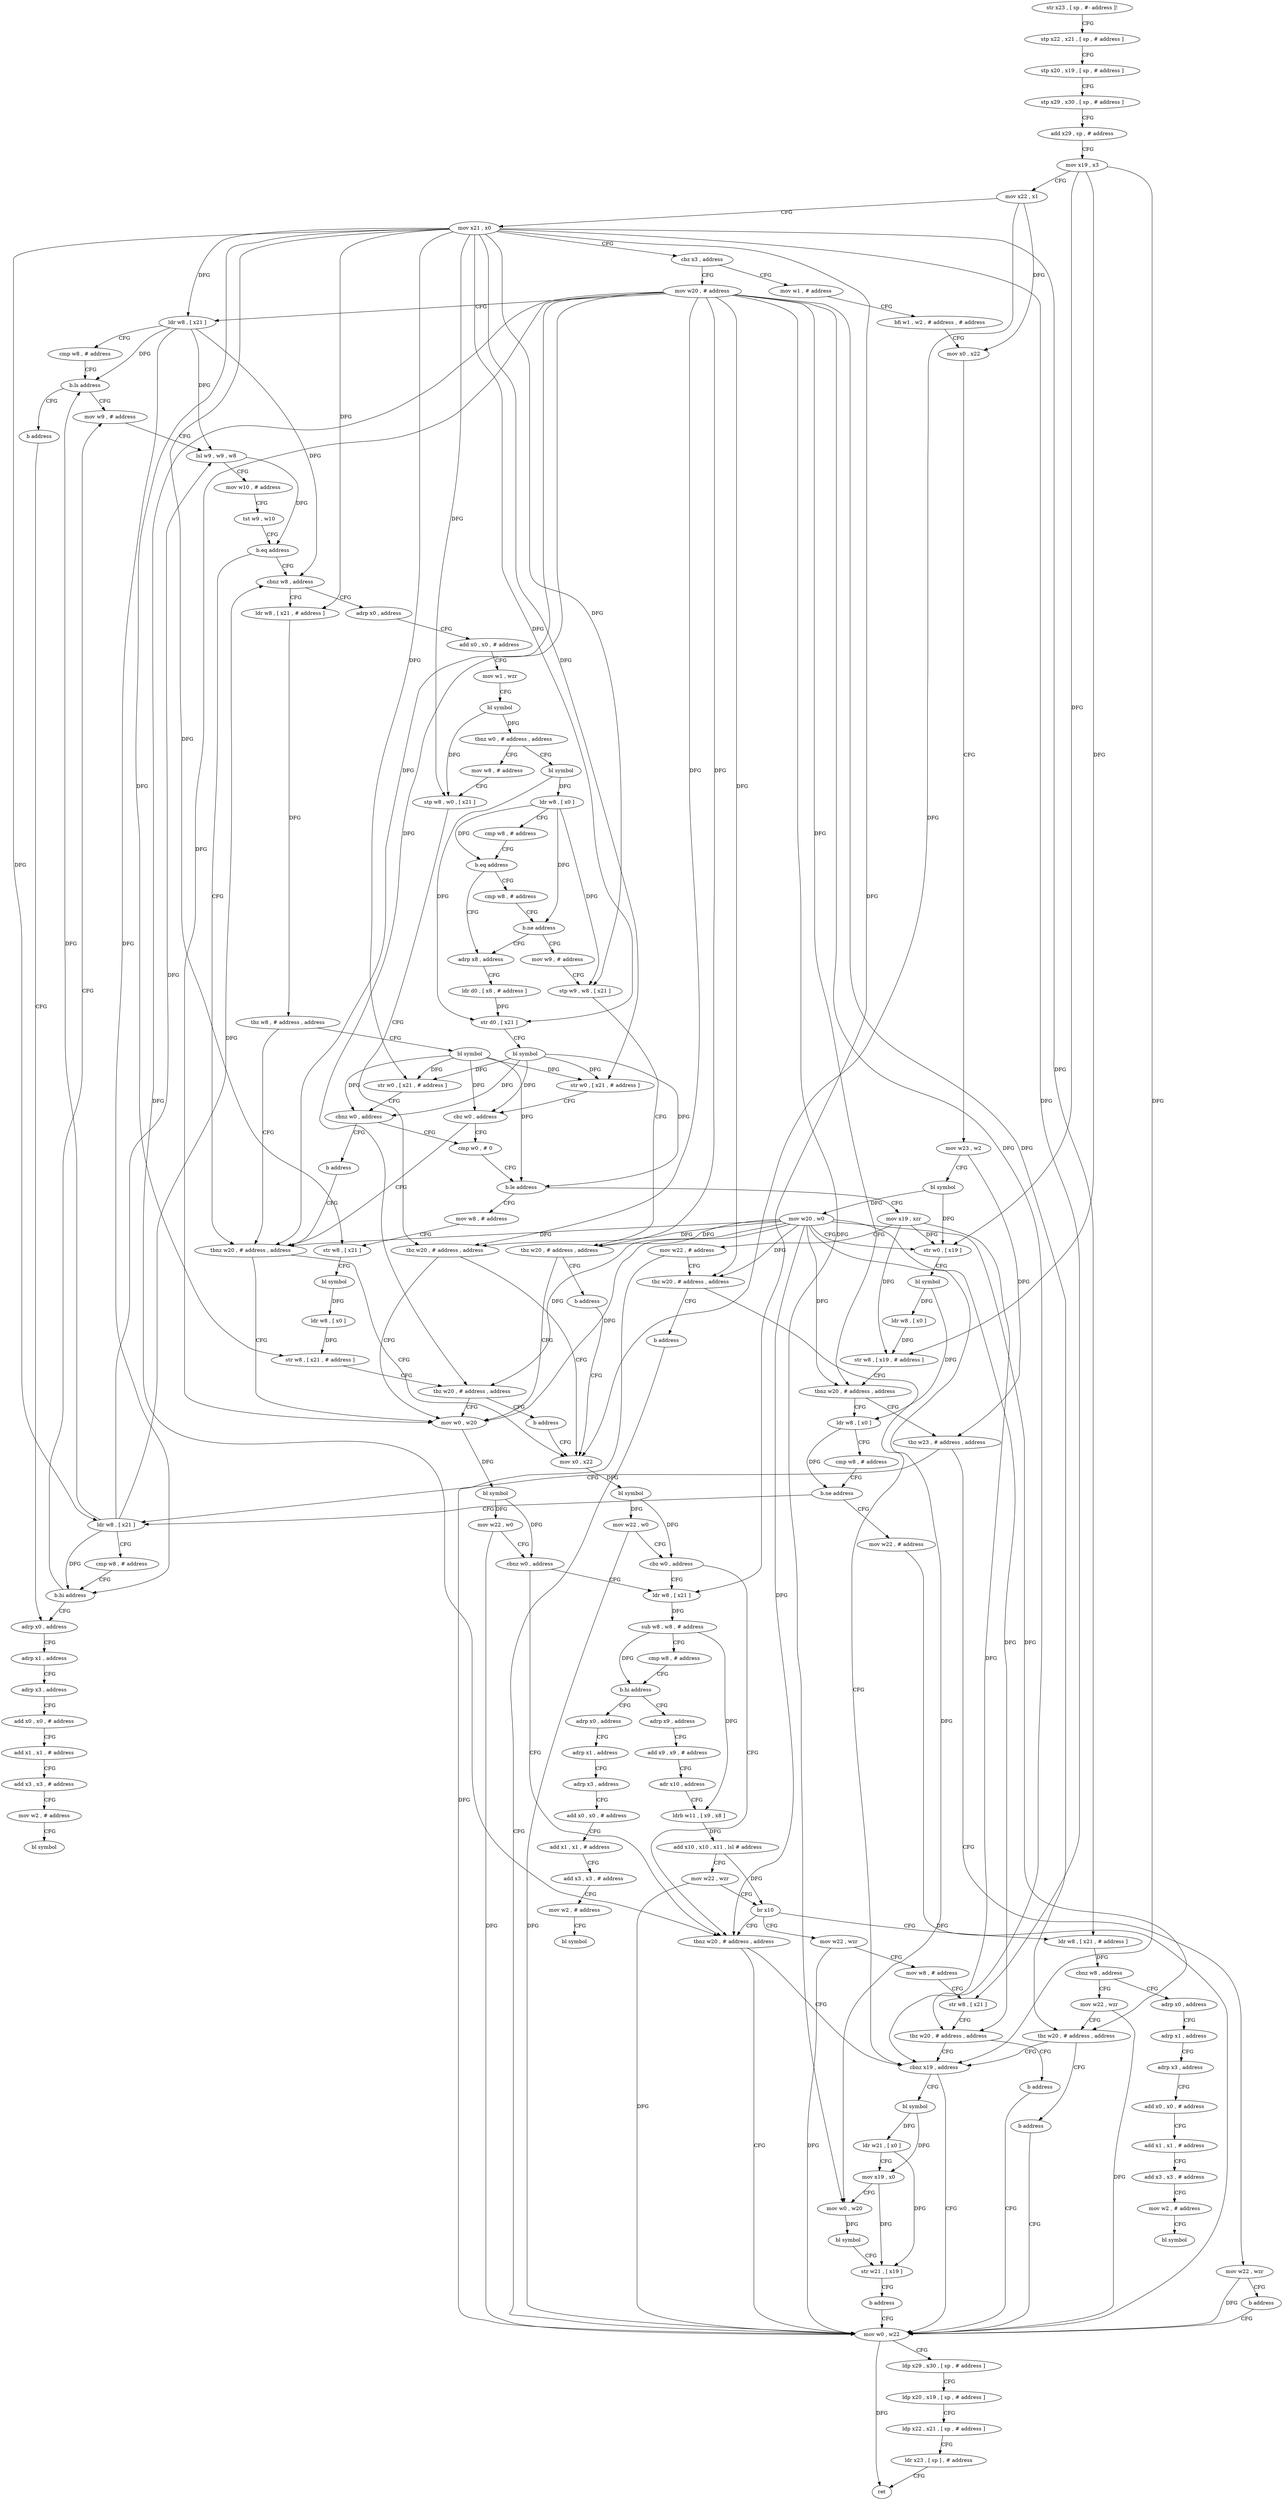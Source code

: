 digraph "func" {
"4259052" [label = "str x23 , [ sp , #- address ]!" ]
"4259056" [label = "stp x22 , x21 , [ sp , # address ]" ]
"4259060" [label = "stp x20 , x19 , [ sp , # address ]" ]
"4259064" [label = "stp x29 , x30 , [ sp , # address ]" ]
"4259068" [label = "add x29 , sp , # address" ]
"4259072" [label = "mov x19 , x3" ]
"4259076" [label = "mov x22 , x1" ]
"4259080" [label = "mov x21 , x0" ]
"4259084" [label = "cbz x3 , address" ]
"4259144" [label = "mov w20 , # address" ]
"4259088" [label = "mov w1 , # address" ]
"4259148" [label = "ldr w8 , [ x21 ]" ]
"4259152" [label = "cmp w8 , # address" ]
"4259156" [label = "b.ls address" ]
"4259188" [label = "mov w9 , # address" ]
"4259160" [label = "b address" ]
"4259092" [label = "bfi w1 , w2 , # address , # address" ]
"4259096" [label = "mov x0 , x22" ]
"4259100" [label = "mov w23 , w2" ]
"4259104" [label = "bl symbol" ]
"4259108" [label = "mov w20 , w0" ]
"4259112" [label = "str w0 , [ x19 ]" ]
"4259116" [label = "bl symbol" ]
"4259120" [label = "ldr w8 , [ x0 ]" ]
"4259124" [label = "str w8 , [ x19 , # address ]" ]
"4259128" [label = "tbnz w20 , # address , address" ]
"4259164" [label = "ldr w8 , [ x0 ]" ]
"4259132" [label = "tbz w23 , # address , address" ]
"4259192" [label = "lsl w9 , w9 , w8" ]
"4259196" [label = "mov w10 , # address" ]
"4259200" [label = "tst w9 , w10" ]
"4259204" [label = "b.eq address" ]
"4259292" [label = "cbnz w8 , address" ]
"4259208" [label = "tbnz w20 , # address , address" ]
"4259568" [label = "adrp x0 , address" ]
"4259168" [label = "cmp w8 , # address" ]
"4259172" [label = "b.ne address" ]
"4259380" [label = "mov w22 , # address" ]
"4259176" [label = "ldr w8 , [ x21 ]" ]
"4259136" [label = "mov w22 , wzr" ]
"4259408" [label = "ldr w8 , [ x21 , # address ]" ]
"4259296" [label = "adrp x0 , address" ]
"4259328" [label = "mov x0 , x22" ]
"4259212" [label = "mov w0 , w20" ]
"4259572" [label = "adrp x1 , address" ]
"4259576" [label = "adrp x3 , address" ]
"4259580" [label = "add x0 , x0 , # address" ]
"4259584" [label = "add x1 , x1 , # address" ]
"4259588" [label = "add x3 , x3 , # address" ]
"4259592" [label = "mov w2 , # address" ]
"4259596" [label = "bl symbol" ]
"4259384" [label = "mov w0 , w22" ]
"4259180" [label = "cmp w8 , # address" ]
"4259184" [label = "b.hi address" ]
"4259140" [label = "b address" ]
"4259412" [label = "tbz w8 , # address , address" ]
"4259416" [label = "bl symbol" ]
"4259300" [label = "add x0 , x0 , # address" ]
"4259304" [label = "mov w1 , wzr" ]
"4259308" [label = "bl symbol" ]
"4259312" [label = "tbnz w0 , # address , address" ]
"4259472" [label = "bl symbol" ]
"4259316" [label = "mov w8 , # address" ]
"4259332" [label = "bl symbol" ]
"4259336" [label = "mov w22 , w0" ]
"4259340" [label = "cbz w0 , address" ]
"4259228" [label = "ldr w8 , [ x21 ]" ]
"4259344" [label = "tbnz w20 , # address , address" ]
"4259216" [label = "bl symbol" ]
"4259220" [label = "mov w22 , w0" ]
"4259224" [label = "cbnz w0 , address" ]
"4259388" [label = "ldp x29 , x30 , [ sp , # address ]" ]
"4259392" [label = "ldp x20 , x19 , [ sp , # address ]" ]
"4259396" [label = "ldp x22 , x21 , [ sp , # address ]" ]
"4259400" [label = "ldr x23 , [ sp ] , # address" ]
"4259404" [label = "ret" ]
"4259420" [label = "str w0 , [ x21 , # address ]" ]
"4259424" [label = "cbz w0 , address" ]
"4259428" [label = "cmp w0 , # 0" ]
"4259476" [label = "ldr w8 , [ x0 ]" ]
"4259480" [label = "cmp w8 , # address" ]
"4259484" [label = "b.eq address" ]
"4259496" [label = "adrp x8 , address" ]
"4259488" [label = "cmp w8 , # address" ]
"4259320" [label = "stp w8 , w0 , [ x21 ]" ]
"4259324" [label = "tbz w20 , # address , address" ]
"4259232" [label = "sub w8 , w8 , # address" ]
"4259236" [label = "cmp w8 , # address" ]
"4259240" [label = "b.hi address" ]
"4259600" [label = "adrp x0 , address" ]
"4259244" [label = "adrp x9 , address" ]
"4259348" [label = "cbnz x19 , address" ]
"4259432" [label = "b.le address" ]
"4259524" [label = "mov w8 , # address" ]
"4259436" [label = "mov x19 , xzr" ]
"4259500" [label = "ldr d0 , [ x8 , # address ]" ]
"4259504" [label = "str d0 , [ x21 ]" ]
"4259508" [label = "bl symbol" ]
"4259512" [label = "str w0 , [ x21 , # address ]" ]
"4259516" [label = "cbnz w0 , address" ]
"4259520" [label = "b address" ]
"4259492" [label = "b.ne address" ]
"4259552" [label = "mov w9 , # address" ]
"4259604" [label = "adrp x1 , address" ]
"4259608" [label = "adrp x3 , address" ]
"4259612" [label = "add x0 , x0 , # address" ]
"4259616" [label = "add x1 , x1 , # address" ]
"4259620" [label = "add x3 , x3 , # address" ]
"4259624" [label = "mov w2 , # address" ]
"4259628" [label = "bl symbol" ]
"4259248" [label = "add x9 , x9 , # address" ]
"4259252" [label = "adr x10 , address" ]
"4259256" [label = "ldrb w11 , [ x9 , x8 ]" ]
"4259260" [label = "add x10 , x10 , x11 , lsl # address" ]
"4259264" [label = "mov w22 , wzr" ]
"4259268" [label = "br x10" ]
"4259272" [label = "mov w22 , wzr" ]
"4259452" [label = "ldr w8 , [ x21 , # address ]" ]
"4259352" [label = "bl symbol" ]
"4259528" [label = "str w8 , [ x21 ]" ]
"4259532" [label = "bl symbol" ]
"4259536" [label = "ldr w8 , [ x0 ]" ]
"4259540" [label = "str w8 , [ x21 , # address ]" ]
"4259544" [label = "tbz w20 , # address , address" ]
"4259548" [label = "b address" ]
"4259440" [label = "mov w22 , # address" ]
"4259444" [label = "tbz w20 , # address , address" ]
"4259448" [label = "b address" ]
"4259556" [label = "stp w9 , w8 , [ x21 ]" ]
"4259560" [label = "tbz w20 , # address , address" ]
"4259564" [label = "b address" ]
"4259276" [label = "mov w8 , # address" ]
"4259280" [label = "str w8 , [ x21 ]" ]
"4259284" [label = "tbz w20 , # address , address" ]
"4259288" [label = "b address" ]
"4259456" [label = "cbnz w8 , address" ]
"4259632" [label = "adrp x0 , address" ]
"4259460" [label = "mov w22 , wzr" ]
"4259356" [label = "ldr w21 , [ x0 ]" ]
"4259360" [label = "mov x19 , x0" ]
"4259364" [label = "mov w0 , w20" ]
"4259368" [label = "bl symbol" ]
"4259372" [label = "str w21 , [ x19 ]" ]
"4259376" [label = "b address" ]
"4259636" [label = "adrp x1 , address" ]
"4259640" [label = "adrp x3 , address" ]
"4259644" [label = "add x0 , x0 , # address" ]
"4259648" [label = "add x1 , x1 , # address" ]
"4259652" [label = "add x3 , x3 , # address" ]
"4259656" [label = "mov w2 , # address" ]
"4259660" [label = "bl symbol" ]
"4259464" [label = "tbz w20 , # address , address" ]
"4259468" [label = "b address" ]
"4259052" -> "4259056" [ label = "CFG" ]
"4259056" -> "4259060" [ label = "CFG" ]
"4259060" -> "4259064" [ label = "CFG" ]
"4259064" -> "4259068" [ label = "CFG" ]
"4259068" -> "4259072" [ label = "CFG" ]
"4259072" -> "4259076" [ label = "CFG" ]
"4259072" -> "4259112" [ label = "DFG" ]
"4259072" -> "4259124" [ label = "DFG" ]
"4259072" -> "4259348" [ label = "DFG" ]
"4259076" -> "4259080" [ label = "CFG" ]
"4259076" -> "4259096" [ label = "DFG" ]
"4259076" -> "4259328" [ label = "DFG" ]
"4259080" -> "4259084" [ label = "CFG" ]
"4259080" -> "4259148" [ label = "DFG" ]
"4259080" -> "4259176" [ label = "DFG" ]
"4259080" -> "4259408" [ label = "DFG" ]
"4259080" -> "4259420" [ label = "DFG" ]
"4259080" -> "4259320" [ label = "DFG" ]
"4259080" -> "4259228" [ label = "DFG" ]
"4259080" -> "4259504" [ label = "DFG" ]
"4259080" -> "4259512" [ label = "DFG" ]
"4259080" -> "4259528" [ label = "DFG" ]
"4259080" -> "4259540" [ label = "DFG" ]
"4259080" -> "4259556" [ label = "DFG" ]
"4259080" -> "4259280" [ label = "DFG" ]
"4259080" -> "4259452" [ label = "DFG" ]
"4259084" -> "4259144" [ label = "CFG" ]
"4259084" -> "4259088" [ label = "CFG" ]
"4259144" -> "4259148" [ label = "CFG" ]
"4259144" -> "4259128" [ label = "DFG" ]
"4259144" -> "4259208" [ label = "DFG" ]
"4259144" -> "4259212" [ label = "DFG" ]
"4259144" -> "4259324" [ label = "DFG" ]
"4259144" -> "4259344" [ label = "DFG" ]
"4259144" -> "4259544" [ label = "DFG" ]
"4259144" -> "4259444" [ label = "DFG" ]
"4259144" -> "4259560" [ label = "DFG" ]
"4259144" -> "4259284" [ label = "DFG" ]
"4259144" -> "4259364" [ label = "DFG" ]
"4259144" -> "4259464" [ label = "DFG" ]
"4259088" -> "4259092" [ label = "CFG" ]
"4259148" -> "4259152" [ label = "CFG" ]
"4259148" -> "4259156" [ label = "DFG" ]
"4259148" -> "4259192" [ label = "DFG" ]
"4259148" -> "4259292" [ label = "DFG" ]
"4259148" -> "4259184" [ label = "DFG" ]
"4259152" -> "4259156" [ label = "CFG" ]
"4259156" -> "4259188" [ label = "CFG" ]
"4259156" -> "4259160" [ label = "CFG" ]
"4259188" -> "4259192" [ label = "CFG" ]
"4259160" -> "4259568" [ label = "CFG" ]
"4259092" -> "4259096" [ label = "CFG" ]
"4259096" -> "4259100" [ label = "CFG" ]
"4259100" -> "4259104" [ label = "CFG" ]
"4259100" -> "4259132" [ label = "DFG" ]
"4259104" -> "4259108" [ label = "DFG" ]
"4259104" -> "4259112" [ label = "DFG" ]
"4259108" -> "4259112" [ label = "CFG" ]
"4259108" -> "4259128" [ label = "DFG" ]
"4259108" -> "4259208" [ label = "DFG" ]
"4259108" -> "4259212" [ label = "DFG" ]
"4259108" -> "4259324" [ label = "DFG" ]
"4259108" -> "4259344" [ label = "DFG" ]
"4259108" -> "4259544" [ label = "DFG" ]
"4259108" -> "4259444" [ label = "DFG" ]
"4259108" -> "4259560" [ label = "DFG" ]
"4259108" -> "4259284" [ label = "DFG" ]
"4259108" -> "4259364" [ label = "DFG" ]
"4259108" -> "4259464" [ label = "DFG" ]
"4259112" -> "4259116" [ label = "CFG" ]
"4259116" -> "4259120" [ label = "DFG" ]
"4259116" -> "4259164" [ label = "DFG" ]
"4259120" -> "4259124" [ label = "DFG" ]
"4259124" -> "4259128" [ label = "CFG" ]
"4259128" -> "4259164" [ label = "CFG" ]
"4259128" -> "4259132" [ label = "CFG" ]
"4259164" -> "4259168" [ label = "CFG" ]
"4259164" -> "4259172" [ label = "DFG" ]
"4259132" -> "4259176" [ label = "CFG" ]
"4259132" -> "4259136" [ label = "CFG" ]
"4259192" -> "4259196" [ label = "CFG" ]
"4259192" -> "4259204" [ label = "DFG" ]
"4259196" -> "4259200" [ label = "CFG" ]
"4259200" -> "4259204" [ label = "CFG" ]
"4259204" -> "4259292" [ label = "CFG" ]
"4259204" -> "4259208" [ label = "CFG" ]
"4259292" -> "4259408" [ label = "CFG" ]
"4259292" -> "4259296" [ label = "CFG" ]
"4259208" -> "4259328" [ label = "CFG" ]
"4259208" -> "4259212" [ label = "CFG" ]
"4259568" -> "4259572" [ label = "CFG" ]
"4259168" -> "4259172" [ label = "CFG" ]
"4259172" -> "4259380" [ label = "CFG" ]
"4259172" -> "4259176" [ label = "CFG" ]
"4259380" -> "4259384" [ label = "DFG" ]
"4259176" -> "4259180" [ label = "CFG" ]
"4259176" -> "4259156" [ label = "DFG" ]
"4259176" -> "4259192" [ label = "DFG" ]
"4259176" -> "4259292" [ label = "DFG" ]
"4259176" -> "4259184" [ label = "DFG" ]
"4259136" -> "4259140" [ label = "CFG" ]
"4259136" -> "4259384" [ label = "DFG" ]
"4259408" -> "4259412" [ label = "DFG" ]
"4259296" -> "4259300" [ label = "CFG" ]
"4259328" -> "4259332" [ label = "DFG" ]
"4259212" -> "4259216" [ label = "DFG" ]
"4259572" -> "4259576" [ label = "CFG" ]
"4259576" -> "4259580" [ label = "CFG" ]
"4259580" -> "4259584" [ label = "CFG" ]
"4259584" -> "4259588" [ label = "CFG" ]
"4259588" -> "4259592" [ label = "CFG" ]
"4259592" -> "4259596" [ label = "CFG" ]
"4259384" -> "4259388" [ label = "CFG" ]
"4259384" -> "4259404" [ label = "DFG" ]
"4259180" -> "4259184" [ label = "CFG" ]
"4259184" -> "4259568" [ label = "CFG" ]
"4259184" -> "4259188" [ label = "CFG" ]
"4259140" -> "4259384" [ label = "CFG" ]
"4259412" -> "4259208" [ label = "CFG" ]
"4259412" -> "4259416" [ label = "CFG" ]
"4259416" -> "4259420" [ label = "DFG" ]
"4259416" -> "4259424" [ label = "DFG" ]
"4259416" -> "4259432" [ label = "DFG" ]
"4259416" -> "4259512" [ label = "DFG" ]
"4259416" -> "4259516" [ label = "DFG" ]
"4259300" -> "4259304" [ label = "CFG" ]
"4259304" -> "4259308" [ label = "CFG" ]
"4259308" -> "4259312" [ label = "DFG" ]
"4259308" -> "4259320" [ label = "DFG" ]
"4259312" -> "4259472" [ label = "CFG" ]
"4259312" -> "4259316" [ label = "CFG" ]
"4259472" -> "4259476" [ label = "DFG" ]
"4259472" -> "4259504" [ label = "DFG" ]
"4259316" -> "4259320" [ label = "CFG" ]
"4259332" -> "4259336" [ label = "DFG" ]
"4259332" -> "4259340" [ label = "DFG" ]
"4259336" -> "4259340" [ label = "CFG" ]
"4259336" -> "4259384" [ label = "DFG" ]
"4259340" -> "4259228" [ label = "CFG" ]
"4259340" -> "4259344" [ label = "CFG" ]
"4259228" -> "4259232" [ label = "DFG" ]
"4259344" -> "4259384" [ label = "CFG" ]
"4259344" -> "4259348" [ label = "CFG" ]
"4259216" -> "4259220" [ label = "DFG" ]
"4259216" -> "4259224" [ label = "DFG" ]
"4259220" -> "4259224" [ label = "CFG" ]
"4259220" -> "4259384" [ label = "DFG" ]
"4259224" -> "4259344" [ label = "CFG" ]
"4259224" -> "4259228" [ label = "CFG" ]
"4259388" -> "4259392" [ label = "CFG" ]
"4259392" -> "4259396" [ label = "CFG" ]
"4259396" -> "4259400" [ label = "CFG" ]
"4259400" -> "4259404" [ label = "CFG" ]
"4259420" -> "4259424" [ label = "CFG" ]
"4259424" -> "4259208" [ label = "CFG" ]
"4259424" -> "4259428" [ label = "CFG" ]
"4259428" -> "4259432" [ label = "CFG" ]
"4259476" -> "4259480" [ label = "CFG" ]
"4259476" -> "4259484" [ label = "DFG" ]
"4259476" -> "4259492" [ label = "DFG" ]
"4259476" -> "4259556" [ label = "DFG" ]
"4259480" -> "4259484" [ label = "CFG" ]
"4259484" -> "4259496" [ label = "CFG" ]
"4259484" -> "4259488" [ label = "CFG" ]
"4259496" -> "4259500" [ label = "CFG" ]
"4259488" -> "4259492" [ label = "CFG" ]
"4259320" -> "4259324" [ label = "CFG" ]
"4259324" -> "4259212" [ label = "CFG" ]
"4259324" -> "4259328" [ label = "CFG" ]
"4259232" -> "4259236" [ label = "CFG" ]
"4259232" -> "4259240" [ label = "DFG" ]
"4259232" -> "4259256" [ label = "DFG" ]
"4259236" -> "4259240" [ label = "CFG" ]
"4259240" -> "4259600" [ label = "CFG" ]
"4259240" -> "4259244" [ label = "CFG" ]
"4259600" -> "4259604" [ label = "CFG" ]
"4259244" -> "4259248" [ label = "CFG" ]
"4259348" -> "4259384" [ label = "CFG" ]
"4259348" -> "4259352" [ label = "CFG" ]
"4259432" -> "4259524" [ label = "CFG" ]
"4259432" -> "4259436" [ label = "CFG" ]
"4259524" -> "4259528" [ label = "CFG" ]
"4259436" -> "4259440" [ label = "CFG" ]
"4259436" -> "4259348" [ label = "DFG" ]
"4259436" -> "4259112" [ label = "DFG" ]
"4259436" -> "4259124" [ label = "DFG" ]
"4259500" -> "4259504" [ label = "DFG" ]
"4259504" -> "4259508" [ label = "CFG" ]
"4259508" -> "4259512" [ label = "DFG" ]
"4259508" -> "4259420" [ label = "DFG" ]
"4259508" -> "4259424" [ label = "DFG" ]
"4259508" -> "4259432" [ label = "DFG" ]
"4259508" -> "4259516" [ label = "DFG" ]
"4259512" -> "4259516" [ label = "CFG" ]
"4259516" -> "4259428" [ label = "CFG" ]
"4259516" -> "4259520" [ label = "CFG" ]
"4259520" -> "4259208" [ label = "CFG" ]
"4259492" -> "4259552" [ label = "CFG" ]
"4259492" -> "4259496" [ label = "CFG" ]
"4259552" -> "4259556" [ label = "CFG" ]
"4259604" -> "4259608" [ label = "CFG" ]
"4259608" -> "4259612" [ label = "CFG" ]
"4259612" -> "4259616" [ label = "CFG" ]
"4259616" -> "4259620" [ label = "CFG" ]
"4259620" -> "4259624" [ label = "CFG" ]
"4259624" -> "4259628" [ label = "CFG" ]
"4259248" -> "4259252" [ label = "CFG" ]
"4259252" -> "4259256" [ label = "CFG" ]
"4259256" -> "4259260" [ label = "DFG" ]
"4259260" -> "4259264" [ label = "CFG" ]
"4259260" -> "4259268" [ label = "DFG" ]
"4259264" -> "4259268" [ label = "CFG" ]
"4259264" -> "4259384" [ label = "DFG" ]
"4259268" -> "4259272" [ label = "CFG" ]
"4259268" -> "4259344" [ label = "CFG" ]
"4259268" -> "4259452" [ label = "CFG" ]
"4259272" -> "4259276" [ label = "CFG" ]
"4259272" -> "4259384" [ label = "DFG" ]
"4259452" -> "4259456" [ label = "DFG" ]
"4259352" -> "4259356" [ label = "DFG" ]
"4259352" -> "4259360" [ label = "DFG" ]
"4259528" -> "4259532" [ label = "CFG" ]
"4259532" -> "4259536" [ label = "DFG" ]
"4259536" -> "4259540" [ label = "DFG" ]
"4259540" -> "4259544" [ label = "CFG" ]
"4259544" -> "4259212" [ label = "CFG" ]
"4259544" -> "4259548" [ label = "CFG" ]
"4259548" -> "4259328" [ label = "CFG" ]
"4259440" -> "4259444" [ label = "CFG" ]
"4259440" -> "4259384" [ label = "DFG" ]
"4259444" -> "4259348" [ label = "CFG" ]
"4259444" -> "4259448" [ label = "CFG" ]
"4259448" -> "4259384" [ label = "CFG" ]
"4259556" -> "4259560" [ label = "CFG" ]
"4259560" -> "4259212" [ label = "CFG" ]
"4259560" -> "4259564" [ label = "CFG" ]
"4259564" -> "4259328" [ label = "CFG" ]
"4259276" -> "4259280" [ label = "CFG" ]
"4259280" -> "4259284" [ label = "CFG" ]
"4259284" -> "4259348" [ label = "CFG" ]
"4259284" -> "4259288" [ label = "CFG" ]
"4259288" -> "4259384" [ label = "CFG" ]
"4259456" -> "4259632" [ label = "CFG" ]
"4259456" -> "4259460" [ label = "CFG" ]
"4259632" -> "4259636" [ label = "CFG" ]
"4259460" -> "4259464" [ label = "CFG" ]
"4259460" -> "4259384" [ label = "DFG" ]
"4259356" -> "4259360" [ label = "CFG" ]
"4259356" -> "4259372" [ label = "DFG" ]
"4259360" -> "4259364" [ label = "CFG" ]
"4259360" -> "4259372" [ label = "DFG" ]
"4259364" -> "4259368" [ label = "DFG" ]
"4259368" -> "4259372" [ label = "CFG" ]
"4259372" -> "4259376" [ label = "CFG" ]
"4259376" -> "4259384" [ label = "CFG" ]
"4259636" -> "4259640" [ label = "CFG" ]
"4259640" -> "4259644" [ label = "CFG" ]
"4259644" -> "4259648" [ label = "CFG" ]
"4259648" -> "4259652" [ label = "CFG" ]
"4259652" -> "4259656" [ label = "CFG" ]
"4259656" -> "4259660" [ label = "CFG" ]
"4259464" -> "4259348" [ label = "CFG" ]
"4259464" -> "4259468" [ label = "CFG" ]
"4259468" -> "4259384" [ label = "CFG" ]
}
